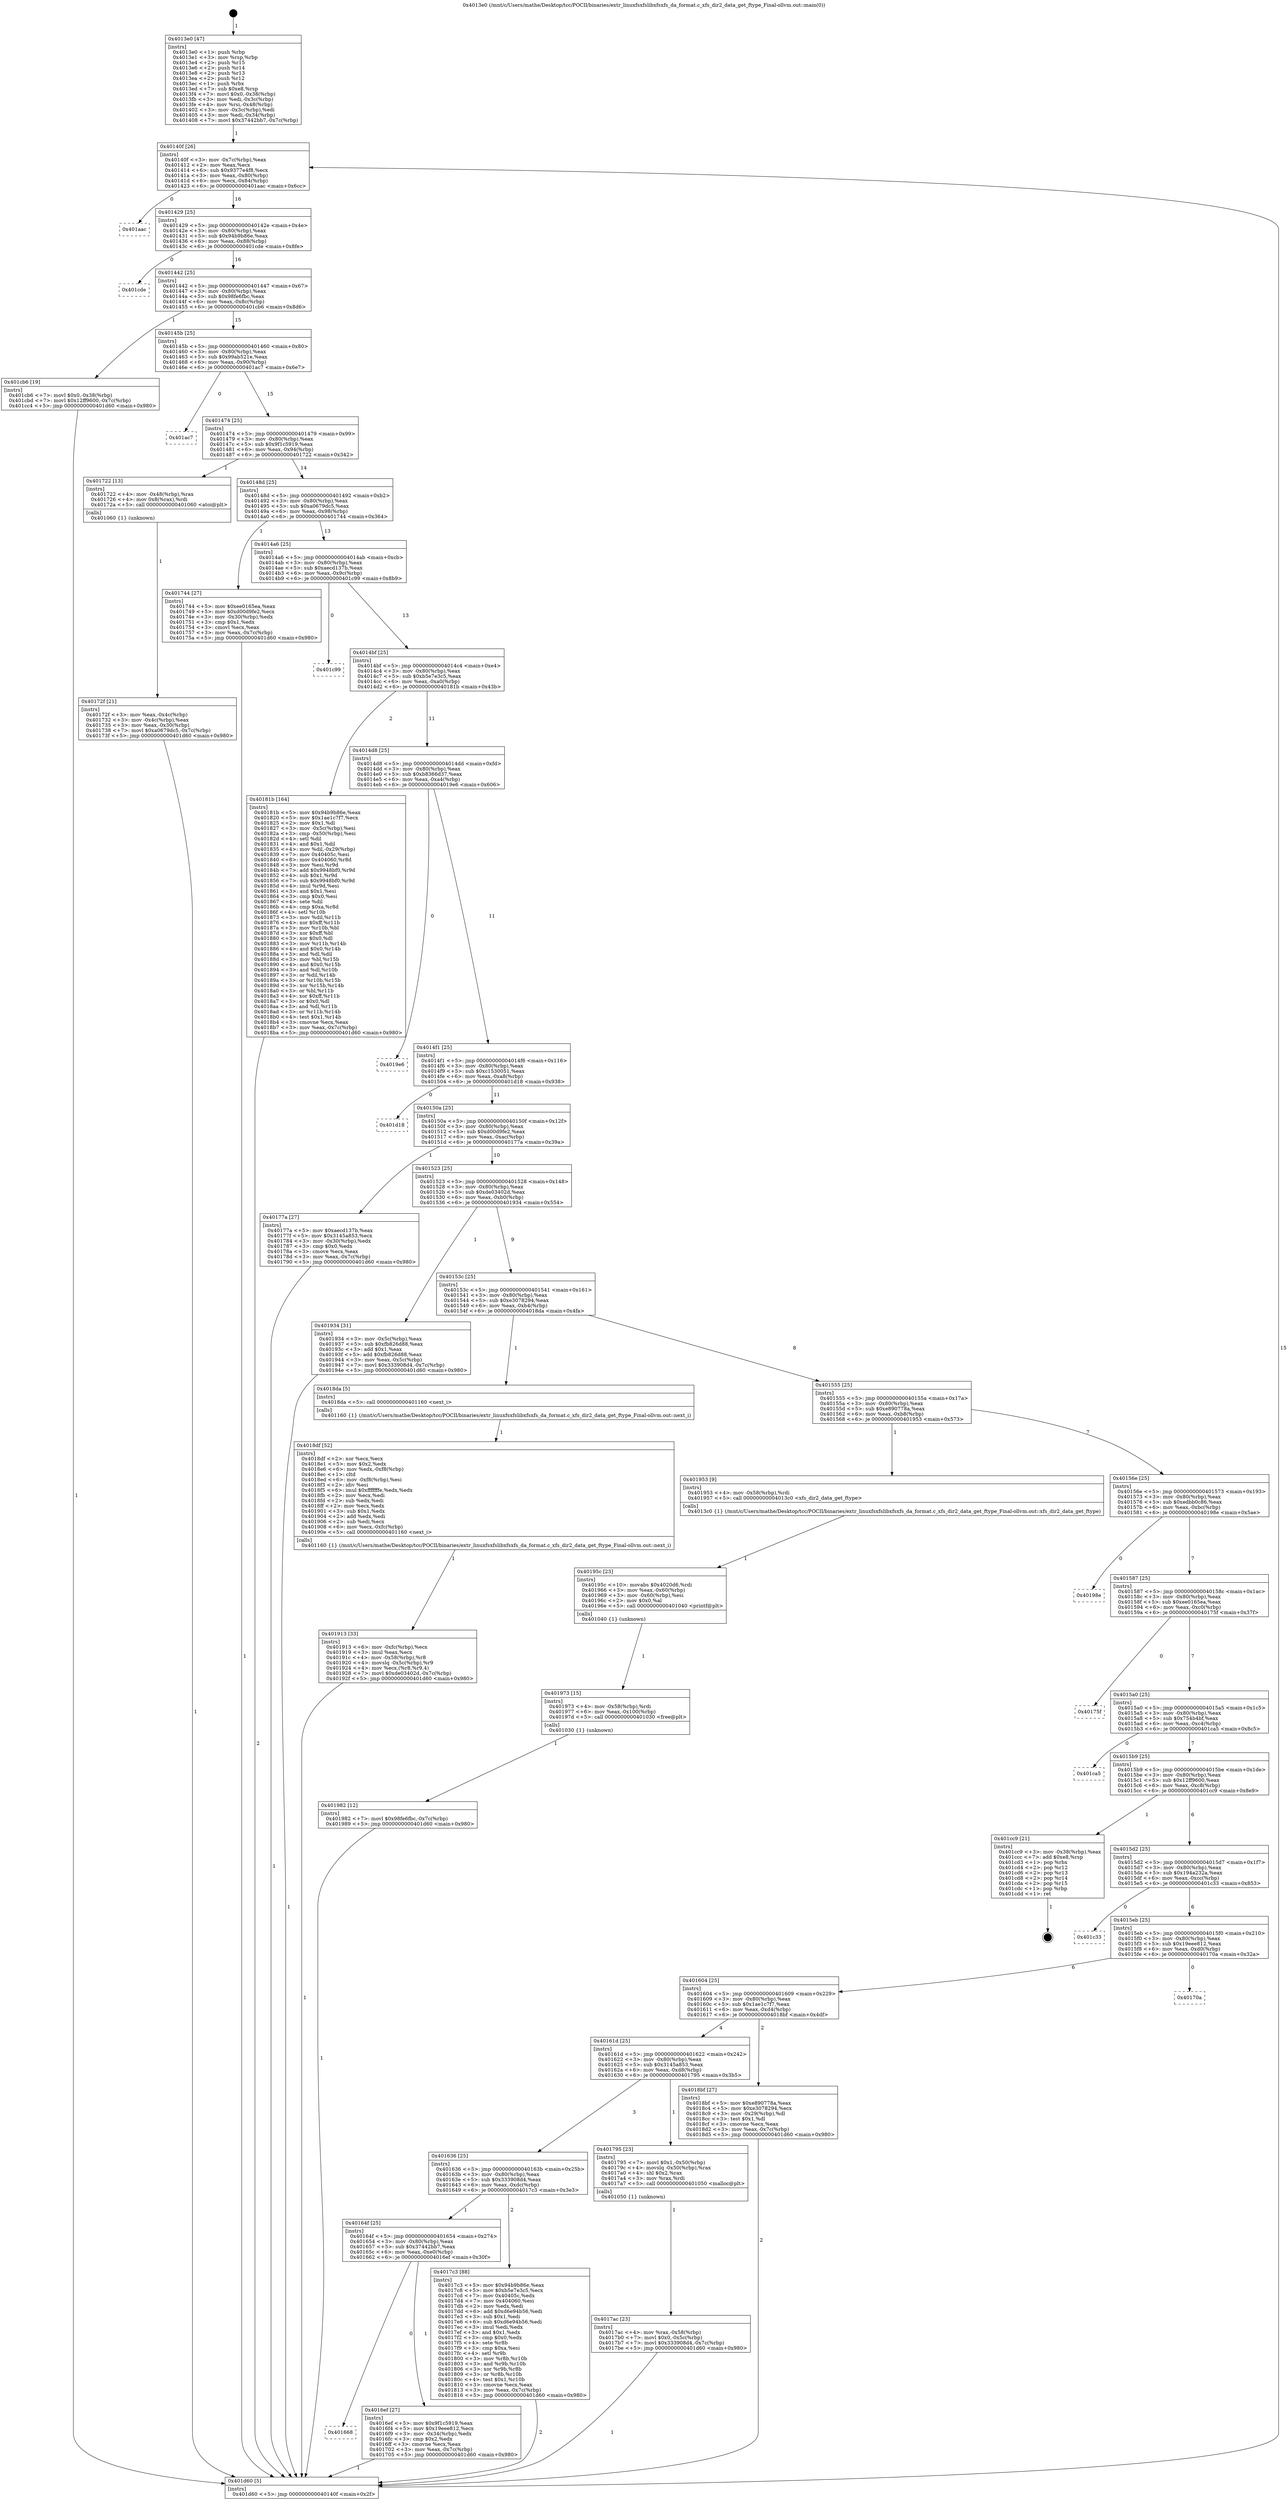 digraph "0x4013e0" {
  label = "0x4013e0 (/mnt/c/Users/mathe/Desktop/tcc/POCII/binaries/extr_linuxfsxfslibxfsxfs_da_format.c_xfs_dir2_data_get_ftype_Final-ollvm.out::main(0))"
  labelloc = "t"
  node[shape=record]

  Entry [label="",width=0.3,height=0.3,shape=circle,fillcolor=black,style=filled]
  "0x40140f" [label="{
     0x40140f [26]\l
     | [instrs]\l
     &nbsp;&nbsp;0x40140f \<+3\>: mov -0x7c(%rbp),%eax\l
     &nbsp;&nbsp;0x401412 \<+2\>: mov %eax,%ecx\l
     &nbsp;&nbsp;0x401414 \<+6\>: sub $0x9377e4f8,%ecx\l
     &nbsp;&nbsp;0x40141a \<+3\>: mov %eax,-0x80(%rbp)\l
     &nbsp;&nbsp;0x40141d \<+6\>: mov %ecx,-0x84(%rbp)\l
     &nbsp;&nbsp;0x401423 \<+6\>: je 0000000000401aac \<main+0x6cc\>\l
  }"]
  "0x401aac" [label="{
     0x401aac\l
  }", style=dashed]
  "0x401429" [label="{
     0x401429 [25]\l
     | [instrs]\l
     &nbsp;&nbsp;0x401429 \<+5\>: jmp 000000000040142e \<main+0x4e\>\l
     &nbsp;&nbsp;0x40142e \<+3\>: mov -0x80(%rbp),%eax\l
     &nbsp;&nbsp;0x401431 \<+5\>: sub $0x94b9b86e,%eax\l
     &nbsp;&nbsp;0x401436 \<+6\>: mov %eax,-0x88(%rbp)\l
     &nbsp;&nbsp;0x40143c \<+6\>: je 0000000000401cde \<main+0x8fe\>\l
  }"]
  Exit [label="",width=0.3,height=0.3,shape=circle,fillcolor=black,style=filled,peripheries=2]
  "0x401cde" [label="{
     0x401cde\l
  }", style=dashed]
  "0x401442" [label="{
     0x401442 [25]\l
     | [instrs]\l
     &nbsp;&nbsp;0x401442 \<+5\>: jmp 0000000000401447 \<main+0x67\>\l
     &nbsp;&nbsp;0x401447 \<+3\>: mov -0x80(%rbp),%eax\l
     &nbsp;&nbsp;0x40144a \<+5\>: sub $0x98fe6fbc,%eax\l
     &nbsp;&nbsp;0x40144f \<+6\>: mov %eax,-0x8c(%rbp)\l
     &nbsp;&nbsp;0x401455 \<+6\>: je 0000000000401cb6 \<main+0x8d6\>\l
  }"]
  "0x401982" [label="{
     0x401982 [12]\l
     | [instrs]\l
     &nbsp;&nbsp;0x401982 \<+7\>: movl $0x98fe6fbc,-0x7c(%rbp)\l
     &nbsp;&nbsp;0x401989 \<+5\>: jmp 0000000000401d60 \<main+0x980\>\l
  }"]
  "0x401cb6" [label="{
     0x401cb6 [19]\l
     | [instrs]\l
     &nbsp;&nbsp;0x401cb6 \<+7\>: movl $0x0,-0x38(%rbp)\l
     &nbsp;&nbsp;0x401cbd \<+7\>: movl $0x12ff9600,-0x7c(%rbp)\l
     &nbsp;&nbsp;0x401cc4 \<+5\>: jmp 0000000000401d60 \<main+0x980\>\l
  }"]
  "0x40145b" [label="{
     0x40145b [25]\l
     | [instrs]\l
     &nbsp;&nbsp;0x40145b \<+5\>: jmp 0000000000401460 \<main+0x80\>\l
     &nbsp;&nbsp;0x401460 \<+3\>: mov -0x80(%rbp),%eax\l
     &nbsp;&nbsp;0x401463 \<+5\>: sub $0x99ab521e,%eax\l
     &nbsp;&nbsp;0x401468 \<+6\>: mov %eax,-0x90(%rbp)\l
     &nbsp;&nbsp;0x40146e \<+6\>: je 0000000000401ac7 \<main+0x6e7\>\l
  }"]
  "0x401973" [label="{
     0x401973 [15]\l
     | [instrs]\l
     &nbsp;&nbsp;0x401973 \<+4\>: mov -0x58(%rbp),%rdi\l
     &nbsp;&nbsp;0x401977 \<+6\>: mov %eax,-0x100(%rbp)\l
     &nbsp;&nbsp;0x40197d \<+5\>: call 0000000000401030 \<free@plt\>\l
     | [calls]\l
     &nbsp;&nbsp;0x401030 \{1\} (unknown)\l
  }"]
  "0x401ac7" [label="{
     0x401ac7\l
  }", style=dashed]
  "0x401474" [label="{
     0x401474 [25]\l
     | [instrs]\l
     &nbsp;&nbsp;0x401474 \<+5\>: jmp 0000000000401479 \<main+0x99\>\l
     &nbsp;&nbsp;0x401479 \<+3\>: mov -0x80(%rbp),%eax\l
     &nbsp;&nbsp;0x40147c \<+5\>: sub $0x9f1c5919,%eax\l
     &nbsp;&nbsp;0x401481 \<+6\>: mov %eax,-0x94(%rbp)\l
     &nbsp;&nbsp;0x401487 \<+6\>: je 0000000000401722 \<main+0x342\>\l
  }"]
  "0x40195c" [label="{
     0x40195c [23]\l
     | [instrs]\l
     &nbsp;&nbsp;0x40195c \<+10\>: movabs $0x4020d6,%rdi\l
     &nbsp;&nbsp;0x401966 \<+3\>: mov %eax,-0x60(%rbp)\l
     &nbsp;&nbsp;0x401969 \<+3\>: mov -0x60(%rbp),%esi\l
     &nbsp;&nbsp;0x40196c \<+2\>: mov $0x0,%al\l
     &nbsp;&nbsp;0x40196e \<+5\>: call 0000000000401040 \<printf@plt\>\l
     | [calls]\l
     &nbsp;&nbsp;0x401040 \{1\} (unknown)\l
  }"]
  "0x401722" [label="{
     0x401722 [13]\l
     | [instrs]\l
     &nbsp;&nbsp;0x401722 \<+4\>: mov -0x48(%rbp),%rax\l
     &nbsp;&nbsp;0x401726 \<+4\>: mov 0x8(%rax),%rdi\l
     &nbsp;&nbsp;0x40172a \<+5\>: call 0000000000401060 \<atoi@plt\>\l
     | [calls]\l
     &nbsp;&nbsp;0x401060 \{1\} (unknown)\l
  }"]
  "0x40148d" [label="{
     0x40148d [25]\l
     | [instrs]\l
     &nbsp;&nbsp;0x40148d \<+5\>: jmp 0000000000401492 \<main+0xb2\>\l
     &nbsp;&nbsp;0x401492 \<+3\>: mov -0x80(%rbp),%eax\l
     &nbsp;&nbsp;0x401495 \<+5\>: sub $0xa0679dc5,%eax\l
     &nbsp;&nbsp;0x40149a \<+6\>: mov %eax,-0x98(%rbp)\l
     &nbsp;&nbsp;0x4014a0 \<+6\>: je 0000000000401744 \<main+0x364\>\l
  }"]
  "0x401913" [label="{
     0x401913 [33]\l
     | [instrs]\l
     &nbsp;&nbsp;0x401913 \<+6\>: mov -0xfc(%rbp),%ecx\l
     &nbsp;&nbsp;0x401919 \<+3\>: imul %eax,%ecx\l
     &nbsp;&nbsp;0x40191c \<+4\>: mov -0x58(%rbp),%r8\l
     &nbsp;&nbsp;0x401920 \<+4\>: movslq -0x5c(%rbp),%r9\l
     &nbsp;&nbsp;0x401924 \<+4\>: mov %ecx,(%r8,%r9,4)\l
     &nbsp;&nbsp;0x401928 \<+7\>: movl $0xde03402d,-0x7c(%rbp)\l
     &nbsp;&nbsp;0x40192f \<+5\>: jmp 0000000000401d60 \<main+0x980\>\l
  }"]
  "0x401744" [label="{
     0x401744 [27]\l
     | [instrs]\l
     &nbsp;&nbsp;0x401744 \<+5\>: mov $0xee0165ea,%eax\l
     &nbsp;&nbsp;0x401749 \<+5\>: mov $0xd00d9fe2,%ecx\l
     &nbsp;&nbsp;0x40174e \<+3\>: mov -0x30(%rbp),%edx\l
     &nbsp;&nbsp;0x401751 \<+3\>: cmp $0x1,%edx\l
     &nbsp;&nbsp;0x401754 \<+3\>: cmovl %ecx,%eax\l
     &nbsp;&nbsp;0x401757 \<+3\>: mov %eax,-0x7c(%rbp)\l
     &nbsp;&nbsp;0x40175a \<+5\>: jmp 0000000000401d60 \<main+0x980\>\l
  }"]
  "0x4014a6" [label="{
     0x4014a6 [25]\l
     | [instrs]\l
     &nbsp;&nbsp;0x4014a6 \<+5\>: jmp 00000000004014ab \<main+0xcb\>\l
     &nbsp;&nbsp;0x4014ab \<+3\>: mov -0x80(%rbp),%eax\l
     &nbsp;&nbsp;0x4014ae \<+5\>: sub $0xaecd137b,%eax\l
     &nbsp;&nbsp;0x4014b3 \<+6\>: mov %eax,-0x9c(%rbp)\l
     &nbsp;&nbsp;0x4014b9 \<+6\>: je 0000000000401c99 \<main+0x8b9\>\l
  }"]
  "0x4018df" [label="{
     0x4018df [52]\l
     | [instrs]\l
     &nbsp;&nbsp;0x4018df \<+2\>: xor %ecx,%ecx\l
     &nbsp;&nbsp;0x4018e1 \<+5\>: mov $0x2,%edx\l
     &nbsp;&nbsp;0x4018e6 \<+6\>: mov %edx,-0xf8(%rbp)\l
     &nbsp;&nbsp;0x4018ec \<+1\>: cltd\l
     &nbsp;&nbsp;0x4018ed \<+6\>: mov -0xf8(%rbp),%esi\l
     &nbsp;&nbsp;0x4018f3 \<+2\>: idiv %esi\l
     &nbsp;&nbsp;0x4018f5 \<+6\>: imul $0xfffffffe,%edx,%edx\l
     &nbsp;&nbsp;0x4018fb \<+2\>: mov %ecx,%edi\l
     &nbsp;&nbsp;0x4018fd \<+2\>: sub %edx,%edi\l
     &nbsp;&nbsp;0x4018ff \<+2\>: mov %ecx,%edx\l
     &nbsp;&nbsp;0x401901 \<+3\>: sub $0x1,%edx\l
     &nbsp;&nbsp;0x401904 \<+2\>: add %edx,%edi\l
     &nbsp;&nbsp;0x401906 \<+2\>: sub %edi,%ecx\l
     &nbsp;&nbsp;0x401908 \<+6\>: mov %ecx,-0xfc(%rbp)\l
     &nbsp;&nbsp;0x40190e \<+5\>: call 0000000000401160 \<next_i\>\l
     | [calls]\l
     &nbsp;&nbsp;0x401160 \{1\} (/mnt/c/Users/mathe/Desktop/tcc/POCII/binaries/extr_linuxfsxfslibxfsxfs_da_format.c_xfs_dir2_data_get_ftype_Final-ollvm.out::next_i)\l
  }"]
  "0x401c99" [label="{
     0x401c99\l
  }", style=dashed]
  "0x4014bf" [label="{
     0x4014bf [25]\l
     | [instrs]\l
     &nbsp;&nbsp;0x4014bf \<+5\>: jmp 00000000004014c4 \<main+0xe4\>\l
     &nbsp;&nbsp;0x4014c4 \<+3\>: mov -0x80(%rbp),%eax\l
     &nbsp;&nbsp;0x4014c7 \<+5\>: sub $0xb5e7e3c5,%eax\l
     &nbsp;&nbsp;0x4014cc \<+6\>: mov %eax,-0xa0(%rbp)\l
     &nbsp;&nbsp;0x4014d2 \<+6\>: je 000000000040181b \<main+0x43b\>\l
  }"]
  "0x4017ac" [label="{
     0x4017ac [23]\l
     | [instrs]\l
     &nbsp;&nbsp;0x4017ac \<+4\>: mov %rax,-0x58(%rbp)\l
     &nbsp;&nbsp;0x4017b0 \<+7\>: movl $0x0,-0x5c(%rbp)\l
     &nbsp;&nbsp;0x4017b7 \<+7\>: movl $0x333908d4,-0x7c(%rbp)\l
     &nbsp;&nbsp;0x4017be \<+5\>: jmp 0000000000401d60 \<main+0x980\>\l
  }"]
  "0x40181b" [label="{
     0x40181b [164]\l
     | [instrs]\l
     &nbsp;&nbsp;0x40181b \<+5\>: mov $0x94b9b86e,%eax\l
     &nbsp;&nbsp;0x401820 \<+5\>: mov $0x1ae1c7f7,%ecx\l
     &nbsp;&nbsp;0x401825 \<+2\>: mov $0x1,%dl\l
     &nbsp;&nbsp;0x401827 \<+3\>: mov -0x5c(%rbp),%esi\l
     &nbsp;&nbsp;0x40182a \<+3\>: cmp -0x50(%rbp),%esi\l
     &nbsp;&nbsp;0x40182d \<+4\>: setl %dil\l
     &nbsp;&nbsp;0x401831 \<+4\>: and $0x1,%dil\l
     &nbsp;&nbsp;0x401835 \<+4\>: mov %dil,-0x29(%rbp)\l
     &nbsp;&nbsp;0x401839 \<+7\>: mov 0x40405c,%esi\l
     &nbsp;&nbsp;0x401840 \<+8\>: mov 0x404060,%r8d\l
     &nbsp;&nbsp;0x401848 \<+3\>: mov %esi,%r9d\l
     &nbsp;&nbsp;0x40184b \<+7\>: add $0x9948bf0,%r9d\l
     &nbsp;&nbsp;0x401852 \<+4\>: sub $0x1,%r9d\l
     &nbsp;&nbsp;0x401856 \<+7\>: sub $0x9948bf0,%r9d\l
     &nbsp;&nbsp;0x40185d \<+4\>: imul %r9d,%esi\l
     &nbsp;&nbsp;0x401861 \<+3\>: and $0x1,%esi\l
     &nbsp;&nbsp;0x401864 \<+3\>: cmp $0x0,%esi\l
     &nbsp;&nbsp;0x401867 \<+4\>: sete %dil\l
     &nbsp;&nbsp;0x40186b \<+4\>: cmp $0xa,%r8d\l
     &nbsp;&nbsp;0x40186f \<+4\>: setl %r10b\l
     &nbsp;&nbsp;0x401873 \<+3\>: mov %dil,%r11b\l
     &nbsp;&nbsp;0x401876 \<+4\>: xor $0xff,%r11b\l
     &nbsp;&nbsp;0x40187a \<+3\>: mov %r10b,%bl\l
     &nbsp;&nbsp;0x40187d \<+3\>: xor $0xff,%bl\l
     &nbsp;&nbsp;0x401880 \<+3\>: xor $0x0,%dl\l
     &nbsp;&nbsp;0x401883 \<+3\>: mov %r11b,%r14b\l
     &nbsp;&nbsp;0x401886 \<+4\>: and $0x0,%r14b\l
     &nbsp;&nbsp;0x40188a \<+3\>: and %dl,%dil\l
     &nbsp;&nbsp;0x40188d \<+3\>: mov %bl,%r15b\l
     &nbsp;&nbsp;0x401890 \<+4\>: and $0x0,%r15b\l
     &nbsp;&nbsp;0x401894 \<+3\>: and %dl,%r10b\l
     &nbsp;&nbsp;0x401897 \<+3\>: or %dil,%r14b\l
     &nbsp;&nbsp;0x40189a \<+3\>: or %r10b,%r15b\l
     &nbsp;&nbsp;0x40189d \<+3\>: xor %r15b,%r14b\l
     &nbsp;&nbsp;0x4018a0 \<+3\>: or %bl,%r11b\l
     &nbsp;&nbsp;0x4018a3 \<+4\>: xor $0xff,%r11b\l
     &nbsp;&nbsp;0x4018a7 \<+3\>: or $0x0,%dl\l
     &nbsp;&nbsp;0x4018aa \<+3\>: and %dl,%r11b\l
     &nbsp;&nbsp;0x4018ad \<+3\>: or %r11b,%r14b\l
     &nbsp;&nbsp;0x4018b0 \<+4\>: test $0x1,%r14b\l
     &nbsp;&nbsp;0x4018b4 \<+3\>: cmovne %ecx,%eax\l
     &nbsp;&nbsp;0x4018b7 \<+3\>: mov %eax,-0x7c(%rbp)\l
     &nbsp;&nbsp;0x4018ba \<+5\>: jmp 0000000000401d60 \<main+0x980\>\l
  }"]
  "0x4014d8" [label="{
     0x4014d8 [25]\l
     | [instrs]\l
     &nbsp;&nbsp;0x4014d8 \<+5\>: jmp 00000000004014dd \<main+0xfd\>\l
     &nbsp;&nbsp;0x4014dd \<+3\>: mov -0x80(%rbp),%eax\l
     &nbsp;&nbsp;0x4014e0 \<+5\>: sub $0xb8366d37,%eax\l
     &nbsp;&nbsp;0x4014e5 \<+6\>: mov %eax,-0xa4(%rbp)\l
     &nbsp;&nbsp;0x4014eb \<+6\>: je 00000000004019e6 \<main+0x606\>\l
  }"]
  "0x40172f" [label="{
     0x40172f [21]\l
     | [instrs]\l
     &nbsp;&nbsp;0x40172f \<+3\>: mov %eax,-0x4c(%rbp)\l
     &nbsp;&nbsp;0x401732 \<+3\>: mov -0x4c(%rbp),%eax\l
     &nbsp;&nbsp;0x401735 \<+3\>: mov %eax,-0x30(%rbp)\l
     &nbsp;&nbsp;0x401738 \<+7\>: movl $0xa0679dc5,-0x7c(%rbp)\l
     &nbsp;&nbsp;0x40173f \<+5\>: jmp 0000000000401d60 \<main+0x980\>\l
  }"]
  "0x4019e6" [label="{
     0x4019e6\l
  }", style=dashed]
  "0x4014f1" [label="{
     0x4014f1 [25]\l
     | [instrs]\l
     &nbsp;&nbsp;0x4014f1 \<+5\>: jmp 00000000004014f6 \<main+0x116\>\l
     &nbsp;&nbsp;0x4014f6 \<+3\>: mov -0x80(%rbp),%eax\l
     &nbsp;&nbsp;0x4014f9 \<+5\>: sub $0xc1530051,%eax\l
     &nbsp;&nbsp;0x4014fe \<+6\>: mov %eax,-0xa8(%rbp)\l
     &nbsp;&nbsp;0x401504 \<+6\>: je 0000000000401d18 \<main+0x938\>\l
  }"]
  "0x4013e0" [label="{
     0x4013e0 [47]\l
     | [instrs]\l
     &nbsp;&nbsp;0x4013e0 \<+1\>: push %rbp\l
     &nbsp;&nbsp;0x4013e1 \<+3\>: mov %rsp,%rbp\l
     &nbsp;&nbsp;0x4013e4 \<+2\>: push %r15\l
     &nbsp;&nbsp;0x4013e6 \<+2\>: push %r14\l
     &nbsp;&nbsp;0x4013e8 \<+2\>: push %r13\l
     &nbsp;&nbsp;0x4013ea \<+2\>: push %r12\l
     &nbsp;&nbsp;0x4013ec \<+1\>: push %rbx\l
     &nbsp;&nbsp;0x4013ed \<+7\>: sub $0xe8,%rsp\l
     &nbsp;&nbsp;0x4013f4 \<+7\>: movl $0x0,-0x38(%rbp)\l
     &nbsp;&nbsp;0x4013fb \<+3\>: mov %edi,-0x3c(%rbp)\l
     &nbsp;&nbsp;0x4013fe \<+4\>: mov %rsi,-0x48(%rbp)\l
     &nbsp;&nbsp;0x401402 \<+3\>: mov -0x3c(%rbp),%edi\l
     &nbsp;&nbsp;0x401405 \<+3\>: mov %edi,-0x34(%rbp)\l
     &nbsp;&nbsp;0x401408 \<+7\>: movl $0x37442bb7,-0x7c(%rbp)\l
  }"]
  "0x401d18" [label="{
     0x401d18\l
  }", style=dashed]
  "0x40150a" [label="{
     0x40150a [25]\l
     | [instrs]\l
     &nbsp;&nbsp;0x40150a \<+5\>: jmp 000000000040150f \<main+0x12f\>\l
     &nbsp;&nbsp;0x40150f \<+3\>: mov -0x80(%rbp),%eax\l
     &nbsp;&nbsp;0x401512 \<+5\>: sub $0xd00d9fe2,%eax\l
     &nbsp;&nbsp;0x401517 \<+6\>: mov %eax,-0xac(%rbp)\l
     &nbsp;&nbsp;0x40151d \<+6\>: je 000000000040177a \<main+0x39a\>\l
  }"]
  "0x401d60" [label="{
     0x401d60 [5]\l
     | [instrs]\l
     &nbsp;&nbsp;0x401d60 \<+5\>: jmp 000000000040140f \<main+0x2f\>\l
  }"]
  "0x40177a" [label="{
     0x40177a [27]\l
     | [instrs]\l
     &nbsp;&nbsp;0x40177a \<+5\>: mov $0xaecd137b,%eax\l
     &nbsp;&nbsp;0x40177f \<+5\>: mov $0x3145a853,%ecx\l
     &nbsp;&nbsp;0x401784 \<+3\>: mov -0x30(%rbp),%edx\l
     &nbsp;&nbsp;0x401787 \<+3\>: cmp $0x0,%edx\l
     &nbsp;&nbsp;0x40178a \<+3\>: cmove %ecx,%eax\l
     &nbsp;&nbsp;0x40178d \<+3\>: mov %eax,-0x7c(%rbp)\l
     &nbsp;&nbsp;0x401790 \<+5\>: jmp 0000000000401d60 \<main+0x980\>\l
  }"]
  "0x401523" [label="{
     0x401523 [25]\l
     | [instrs]\l
     &nbsp;&nbsp;0x401523 \<+5\>: jmp 0000000000401528 \<main+0x148\>\l
     &nbsp;&nbsp;0x401528 \<+3\>: mov -0x80(%rbp),%eax\l
     &nbsp;&nbsp;0x40152b \<+5\>: sub $0xde03402d,%eax\l
     &nbsp;&nbsp;0x401530 \<+6\>: mov %eax,-0xb0(%rbp)\l
     &nbsp;&nbsp;0x401536 \<+6\>: je 0000000000401934 \<main+0x554\>\l
  }"]
  "0x401668" [label="{
     0x401668\l
  }", style=dashed]
  "0x401934" [label="{
     0x401934 [31]\l
     | [instrs]\l
     &nbsp;&nbsp;0x401934 \<+3\>: mov -0x5c(%rbp),%eax\l
     &nbsp;&nbsp;0x401937 \<+5\>: sub $0xfb826d88,%eax\l
     &nbsp;&nbsp;0x40193c \<+3\>: add $0x1,%eax\l
     &nbsp;&nbsp;0x40193f \<+5\>: add $0xfb826d88,%eax\l
     &nbsp;&nbsp;0x401944 \<+3\>: mov %eax,-0x5c(%rbp)\l
     &nbsp;&nbsp;0x401947 \<+7\>: movl $0x333908d4,-0x7c(%rbp)\l
     &nbsp;&nbsp;0x40194e \<+5\>: jmp 0000000000401d60 \<main+0x980\>\l
  }"]
  "0x40153c" [label="{
     0x40153c [25]\l
     | [instrs]\l
     &nbsp;&nbsp;0x40153c \<+5\>: jmp 0000000000401541 \<main+0x161\>\l
     &nbsp;&nbsp;0x401541 \<+3\>: mov -0x80(%rbp),%eax\l
     &nbsp;&nbsp;0x401544 \<+5\>: sub $0xe3078294,%eax\l
     &nbsp;&nbsp;0x401549 \<+6\>: mov %eax,-0xb4(%rbp)\l
     &nbsp;&nbsp;0x40154f \<+6\>: je 00000000004018da \<main+0x4fa\>\l
  }"]
  "0x4016ef" [label="{
     0x4016ef [27]\l
     | [instrs]\l
     &nbsp;&nbsp;0x4016ef \<+5\>: mov $0x9f1c5919,%eax\l
     &nbsp;&nbsp;0x4016f4 \<+5\>: mov $0x19eee812,%ecx\l
     &nbsp;&nbsp;0x4016f9 \<+3\>: mov -0x34(%rbp),%edx\l
     &nbsp;&nbsp;0x4016fc \<+3\>: cmp $0x2,%edx\l
     &nbsp;&nbsp;0x4016ff \<+3\>: cmovne %ecx,%eax\l
     &nbsp;&nbsp;0x401702 \<+3\>: mov %eax,-0x7c(%rbp)\l
     &nbsp;&nbsp;0x401705 \<+5\>: jmp 0000000000401d60 \<main+0x980\>\l
  }"]
  "0x4018da" [label="{
     0x4018da [5]\l
     | [instrs]\l
     &nbsp;&nbsp;0x4018da \<+5\>: call 0000000000401160 \<next_i\>\l
     | [calls]\l
     &nbsp;&nbsp;0x401160 \{1\} (/mnt/c/Users/mathe/Desktop/tcc/POCII/binaries/extr_linuxfsxfslibxfsxfs_da_format.c_xfs_dir2_data_get_ftype_Final-ollvm.out::next_i)\l
  }"]
  "0x401555" [label="{
     0x401555 [25]\l
     | [instrs]\l
     &nbsp;&nbsp;0x401555 \<+5\>: jmp 000000000040155a \<main+0x17a\>\l
     &nbsp;&nbsp;0x40155a \<+3\>: mov -0x80(%rbp),%eax\l
     &nbsp;&nbsp;0x40155d \<+5\>: sub $0xe890778a,%eax\l
     &nbsp;&nbsp;0x401562 \<+6\>: mov %eax,-0xb8(%rbp)\l
     &nbsp;&nbsp;0x401568 \<+6\>: je 0000000000401953 \<main+0x573\>\l
  }"]
  "0x40164f" [label="{
     0x40164f [25]\l
     | [instrs]\l
     &nbsp;&nbsp;0x40164f \<+5\>: jmp 0000000000401654 \<main+0x274\>\l
     &nbsp;&nbsp;0x401654 \<+3\>: mov -0x80(%rbp),%eax\l
     &nbsp;&nbsp;0x401657 \<+5\>: sub $0x37442bb7,%eax\l
     &nbsp;&nbsp;0x40165c \<+6\>: mov %eax,-0xe0(%rbp)\l
     &nbsp;&nbsp;0x401662 \<+6\>: je 00000000004016ef \<main+0x30f\>\l
  }"]
  "0x401953" [label="{
     0x401953 [9]\l
     | [instrs]\l
     &nbsp;&nbsp;0x401953 \<+4\>: mov -0x58(%rbp),%rdi\l
     &nbsp;&nbsp;0x401957 \<+5\>: call 00000000004013c0 \<xfs_dir2_data_get_ftype\>\l
     | [calls]\l
     &nbsp;&nbsp;0x4013c0 \{1\} (/mnt/c/Users/mathe/Desktop/tcc/POCII/binaries/extr_linuxfsxfslibxfsxfs_da_format.c_xfs_dir2_data_get_ftype_Final-ollvm.out::xfs_dir2_data_get_ftype)\l
  }"]
  "0x40156e" [label="{
     0x40156e [25]\l
     | [instrs]\l
     &nbsp;&nbsp;0x40156e \<+5\>: jmp 0000000000401573 \<main+0x193\>\l
     &nbsp;&nbsp;0x401573 \<+3\>: mov -0x80(%rbp),%eax\l
     &nbsp;&nbsp;0x401576 \<+5\>: sub $0xedbb0c86,%eax\l
     &nbsp;&nbsp;0x40157b \<+6\>: mov %eax,-0xbc(%rbp)\l
     &nbsp;&nbsp;0x401581 \<+6\>: je 000000000040198e \<main+0x5ae\>\l
  }"]
  "0x4017c3" [label="{
     0x4017c3 [88]\l
     | [instrs]\l
     &nbsp;&nbsp;0x4017c3 \<+5\>: mov $0x94b9b86e,%eax\l
     &nbsp;&nbsp;0x4017c8 \<+5\>: mov $0xb5e7e3c5,%ecx\l
     &nbsp;&nbsp;0x4017cd \<+7\>: mov 0x40405c,%edx\l
     &nbsp;&nbsp;0x4017d4 \<+7\>: mov 0x404060,%esi\l
     &nbsp;&nbsp;0x4017db \<+2\>: mov %edx,%edi\l
     &nbsp;&nbsp;0x4017dd \<+6\>: add $0xd6e94b56,%edi\l
     &nbsp;&nbsp;0x4017e3 \<+3\>: sub $0x1,%edi\l
     &nbsp;&nbsp;0x4017e6 \<+6\>: sub $0xd6e94b56,%edi\l
     &nbsp;&nbsp;0x4017ec \<+3\>: imul %edi,%edx\l
     &nbsp;&nbsp;0x4017ef \<+3\>: and $0x1,%edx\l
     &nbsp;&nbsp;0x4017f2 \<+3\>: cmp $0x0,%edx\l
     &nbsp;&nbsp;0x4017f5 \<+4\>: sete %r8b\l
     &nbsp;&nbsp;0x4017f9 \<+3\>: cmp $0xa,%esi\l
     &nbsp;&nbsp;0x4017fc \<+4\>: setl %r9b\l
     &nbsp;&nbsp;0x401800 \<+3\>: mov %r8b,%r10b\l
     &nbsp;&nbsp;0x401803 \<+3\>: and %r9b,%r10b\l
     &nbsp;&nbsp;0x401806 \<+3\>: xor %r9b,%r8b\l
     &nbsp;&nbsp;0x401809 \<+3\>: or %r8b,%r10b\l
     &nbsp;&nbsp;0x40180c \<+4\>: test $0x1,%r10b\l
     &nbsp;&nbsp;0x401810 \<+3\>: cmovne %ecx,%eax\l
     &nbsp;&nbsp;0x401813 \<+3\>: mov %eax,-0x7c(%rbp)\l
     &nbsp;&nbsp;0x401816 \<+5\>: jmp 0000000000401d60 \<main+0x980\>\l
  }"]
  "0x40198e" [label="{
     0x40198e\l
  }", style=dashed]
  "0x401587" [label="{
     0x401587 [25]\l
     | [instrs]\l
     &nbsp;&nbsp;0x401587 \<+5\>: jmp 000000000040158c \<main+0x1ac\>\l
     &nbsp;&nbsp;0x40158c \<+3\>: mov -0x80(%rbp),%eax\l
     &nbsp;&nbsp;0x40158f \<+5\>: sub $0xee0165ea,%eax\l
     &nbsp;&nbsp;0x401594 \<+6\>: mov %eax,-0xc0(%rbp)\l
     &nbsp;&nbsp;0x40159a \<+6\>: je 000000000040175f \<main+0x37f\>\l
  }"]
  "0x401636" [label="{
     0x401636 [25]\l
     | [instrs]\l
     &nbsp;&nbsp;0x401636 \<+5\>: jmp 000000000040163b \<main+0x25b\>\l
     &nbsp;&nbsp;0x40163b \<+3\>: mov -0x80(%rbp),%eax\l
     &nbsp;&nbsp;0x40163e \<+5\>: sub $0x333908d4,%eax\l
     &nbsp;&nbsp;0x401643 \<+6\>: mov %eax,-0xdc(%rbp)\l
     &nbsp;&nbsp;0x401649 \<+6\>: je 00000000004017c3 \<main+0x3e3\>\l
  }"]
  "0x40175f" [label="{
     0x40175f\l
  }", style=dashed]
  "0x4015a0" [label="{
     0x4015a0 [25]\l
     | [instrs]\l
     &nbsp;&nbsp;0x4015a0 \<+5\>: jmp 00000000004015a5 \<main+0x1c5\>\l
     &nbsp;&nbsp;0x4015a5 \<+3\>: mov -0x80(%rbp),%eax\l
     &nbsp;&nbsp;0x4015a8 \<+5\>: sub $0x754b4bf,%eax\l
     &nbsp;&nbsp;0x4015ad \<+6\>: mov %eax,-0xc4(%rbp)\l
     &nbsp;&nbsp;0x4015b3 \<+6\>: je 0000000000401ca5 \<main+0x8c5\>\l
  }"]
  "0x401795" [label="{
     0x401795 [23]\l
     | [instrs]\l
     &nbsp;&nbsp;0x401795 \<+7\>: movl $0x1,-0x50(%rbp)\l
     &nbsp;&nbsp;0x40179c \<+4\>: movslq -0x50(%rbp),%rax\l
     &nbsp;&nbsp;0x4017a0 \<+4\>: shl $0x2,%rax\l
     &nbsp;&nbsp;0x4017a4 \<+3\>: mov %rax,%rdi\l
     &nbsp;&nbsp;0x4017a7 \<+5\>: call 0000000000401050 \<malloc@plt\>\l
     | [calls]\l
     &nbsp;&nbsp;0x401050 \{1\} (unknown)\l
  }"]
  "0x401ca5" [label="{
     0x401ca5\l
  }", style=dashed]
  "0x4015b9" [label="{
     0x4015b9 [25]\l
     | [instrs]\l
     &nbsp;&nbsp;0x4015b9 \<+5\>: jmp 00000000004015be \<main+0x1de\>\l
     &nbsp;&nbsp;0x4015be \<+3\>: mov -0x80(%rbp),%eax\l
     &nbsp;&nbsp;0x4015c1 \<+5\>: sub $0x12ff9600,%eax\l
     &nbsp;&nbsp;0x4015c6 \<+6\>: mov %eax,-0xc8(%rbp)\l
     &nbsp;&nbsp;0x4015cc \<+6\>: je 0000000000401cc9 \<main+0x8e9\>\l
  }"]
  "0x40161d" [label="{
     0x40161d [25]\l
     | [instrs]\l
     &nbsp;&nbsp;0x40161d \<+5\>: jmp 0000000000401622 \<main+0x242\>\l
     &nbsp;&nbsp;0x401622 \<+3\>: mov -0x80(%rbp),%eax\l
     &nbsp;&nbsp;0x401625 \<+5\>: sub $0x3145a853,%eax\l
     &nbsp;&nbsp;0x40162a \<+6\>: mov %eax,-0xd8(%rbp)\l
     &nbsp;&nbsp;0x401630 \<+6\>: je 0000000000401795 \<main+0x3b5\>\l
  }"]
  "0x401cc9" [label="{
     0x401cc9 [21]\l
     | [instrs]\l
     &nbsp;&nbsp;0x401cc9 \<+3\>: mov -0x38(%rbp),%eax\l
     &nbsp;&nbsp;0x401ccc \<+7\>: add $0xe8,%rsp\l
     &nbsp;&nbsp;0x401cd3 \<+1\>: pop %rbx\l
     &nbsp;&nbsp;0x401cd4 \<+2\>: pop %r12\l
     &nbsp;&nbsp;0x401cd6 \<+2\>: pop %r13\l
     &nbsp;&nbsp;0x401cd8 \<+2\>: pop %r14\l
     &nbsp;&nbsp;0x401cda \<+2\>: pop %r15\l
     &nbsp;&nbsp;0x401cdc \<+1\>: pop %rbp\l
     &nbsp;&nbsp;0x401cdd \<+1\>: ret\l
  }"]
  "0x4015d2" [label="{
     0x4015d2 [25]\l
     | [instrs]\l
     &nbsp;&nbsp;0x4015d2 \<+5\>: jmp 00000000004015d7 \<main+0x1f7\>\l
     &nbsp;&nbsp;0x4015d7 \<+3\>: mov -0x80(%rbp),%eax\l
     &nbsp;&nbsp;0x4015da \<+5\>: sub $0x194a232a,%eax\l
     &nbsp;&nbsp;0x4015df \<+6\>: mov %eax,-0xcc(%rbp)\l
     &nbsp;&nbsp;0x4015e5 \<+6\>: je 0000000000401c33 \<main+0x853\>\l
  }"]
  "0x4018bf" [label="{
     0x4018bf [27]\l
     | [instrs]\l
     &nbsp;&nbsp;0x4018bf \<+5\>: mov $0xe890778a,%eax\l
     &nbsp;&nbsp;0x4018c4 \<+5\>: mov $0xe3078294,%ecx\l
     &nbsp;&nbsp;0x4018c9 \<+3\>: mov -0x29(%rbp),%dl\l
     &nbsp;&nbsp;0x4018cc \<+3\>: test $0x1,%dl\l
     &nbsp;&nbsp;0x4018cf \<+3\>: cmovne %ecx,%eax\l
     &nbsp;&nbsp;0x4018d2 \<+3\>: mov %eax,-0x7c(%rbp)\l
     &nbsp;&nbsp;0x4018d5 \<+5\>: jmp 0000000000401d60 \<main+0x980\>\l
  }"]
  "0x401c33" [label="{
     0x401c33\l
  }", style=dashed]
  "0x4015eb" [label="{
     0x4015eb [25]\l
     | [instrs]\l
     &nbsp;&nbsp;0x4015eb \<+5\>: jmp 00000000004015f0 \<main+0x210\>\l
     &nbsp;&nbsp;0x4015f0 \<+3\>: mov -0x80(%rbp),%eax\l
     &nbsp;&nbsp;0x4015f3 \<+5\>: sub $0x19eee812,%eax\l
     &nbsp;&nbsp;0x4015f8 \<+6\>: mov %eax,-0xd0(%rbp)\l
     &nbsp;&nbsp;0x4015fe \<+6\>: je 000000000040170a \<main+0x32a\>\l
  }"]
  "0x401604" [label="{
     0x401604 [25]\l
     | [instrs]\l
     &nbsp;&nbsp;0x401604 \<+5\>: jmp 0000000000401609 \<main+0x229\>\l
     &nbsp;&nbsp;0x401609 \<+3\>: mov -0x80(%rbp),%eax\l
     &nbsp;&nbsp;0x40160c \<+5\>: sub $0x1ae1c7f7,%eax\l
     &nbsp;&nbsp;0x401611 \<+6\>: mov %eax,-0xd4(%rbp)\l
     &nbsp;&nbsp;0x401617 \<+6\>: je 00000000004018bf \<main+0x4df\>\l
  }"]
  "0x40170a" [label="{
     0x40170a\l
  }", style=dashed]
  Entry -> "0x4013e0" [label=" 1"]
  "0x40140f" -> "0x401aac" [label=" 0"]
  "0x40140f" -> "0x401429" [label=" 16"]
  "0x401cc9" -> Exit [label=" 1"]
  "0x401429" -> "0x401cde" [label=" 0"]
  "0x401429" -> "0x401442" [label=" 16"]
  "0x401cb6" -> "0x401d60" [label=" 1"]
  "0x401442" -> "0x401cb6" [label=" 1"]
  "0x401442" -> "0x40145b" [label=" 15"]
  "0x401982" -> "0x401d60" [label=" 1"]
  "0x40145b" -> "0x401ac7" [label=" 0"]
  "0x40145b" -> "0x401474" [label=" 15"]
  "0x401973" -> "0x401982" [label=" 1"]
  "0x401474" -> "0x401722" [label=" 1"]
  "0x401474" -> "0x40148d" [label=" 14"]
  "0x40195c" -> "0x401973" [label=" 1"]
  "0x40148d" -> "0x401744" [label=" 1"]
  "0x40148d" -> "0x4014a6" [label=" 13"]
  "0x401953" -> "0x40195c" [label=" 1"]
  "0x4014a6" -> "0x401c99" [label=" 0"]
  "0x4014a6" -> "0x4014bf" [label=" 13"]
  "0x401934" -> "0x401d60" [label=" 1"]
  "0x4014bf" -> "0x40181b" [label=" 2"]
  "0x4014bf" -> "0x4014d8" [label=" 11"]
  "0x401913" -> "0x401d60" [label=" 1"]
  "0x4014d8" -> "0x4019e6" [label=" 0"]
  "0x4014d8" -> "0x4014f1" [label=" 11"]
  "0x4018df" -> "0x401913" [label=" 1"]
  "0x4014f1" -> "0x401d18" [label=" 0"]
  "0x4014f1" -> "0x40150a" [label=" 11"]
  "0x4018da" -> "0x4018df" [label=" 1"]
  "0x40150a" -> "0x40177a" [label=" 1"]
  "0x40150a" -> "0x401523" [label=" 10"]
  "0x4018bf" -> "0x401d60" [label=" 2"]
  "0x401523" -> "0x401934" [label=" 1"]
  "0x401523" -> "0x40153c" [label=" 9"]
  "0x40181b" -> "0x401d60" [label=" 2"]
  "0x40153c" -> "0x4018da" [label=" 1"]
  "0x40153c" -> "0x401555" [label=" 8"]
  "0x4017c3" -> "0x401d60" [label=" 2"]
  "0x401555" -> "0x401953" [label=" 1"]
  "0x401555" -> "0x40156e" [label=" 7"]
  "0x401795" -> "0x4017ac" [label=" 1"]
  "0x40156e" -> "0x40198e" [label=" 0"]
  "0x40156e" -> "0x401587" [label=" 7"]
  "0x40177a" -> "0x401d60" [label=" 1"]
  "0x401587" -> "0x40175f" [label=" 0"]
  "0x401587" -> "0x4015a0" [label=" 7"]
  "0x40172f" -> "0x401d60" [label=" 1"]
  "0x4015a0" -> "0x401ca5" [label=" 0"]
  "0x4015a0" -> "0x4015b9" [label=" 7"]
  "0x401722" -> "0x40172f" [label=" 1"]
  "0x4015b9" -> "0x401cc9" [label=" 1"]
  "0x4015b9" -> "0x4015d2" [label=" 6"]
  "0x4013e0" -> "0x40140f" [label=" 1"]
  "0x4015d2" -> "0x401c33" [label=" 0"]
  "0x4015d2" -> "0x4015eb" [label=" 6"]
  "0x4016ef" -> "0x401d60" [label=" 1"]
  "0x4015eb" -> "0x40170a" [label=" 0"]
  "0x4015eb" -> "0x401604" [label=" 6"]
  "0x40164f" -> "0x401668" [label=" 0"]
  "0x401604" -> "0x4018bf" [label=" 2"]
  "0x401604" -> "0x40161d" [label=" 4"]
  "0x401d60" -> "0x40140f" [label=" 15"]
  "0x40161d" -> "0x401795" [label=" 1"]
  "0x40161d" -> "0x401636" [label=" 3"]
  "0x401744" -> "0x401d60" [label=" 1"]
  "0x401636" -> "0x4017c3" [label=" 2"]
  "0x401636" -> "0x40164f" [label=" 1"]
  "0x4017ac" -> "0x401d60" [label=" 1"]
  "0x40164f" -> "0x4016ef" [label=" 1"]
}
